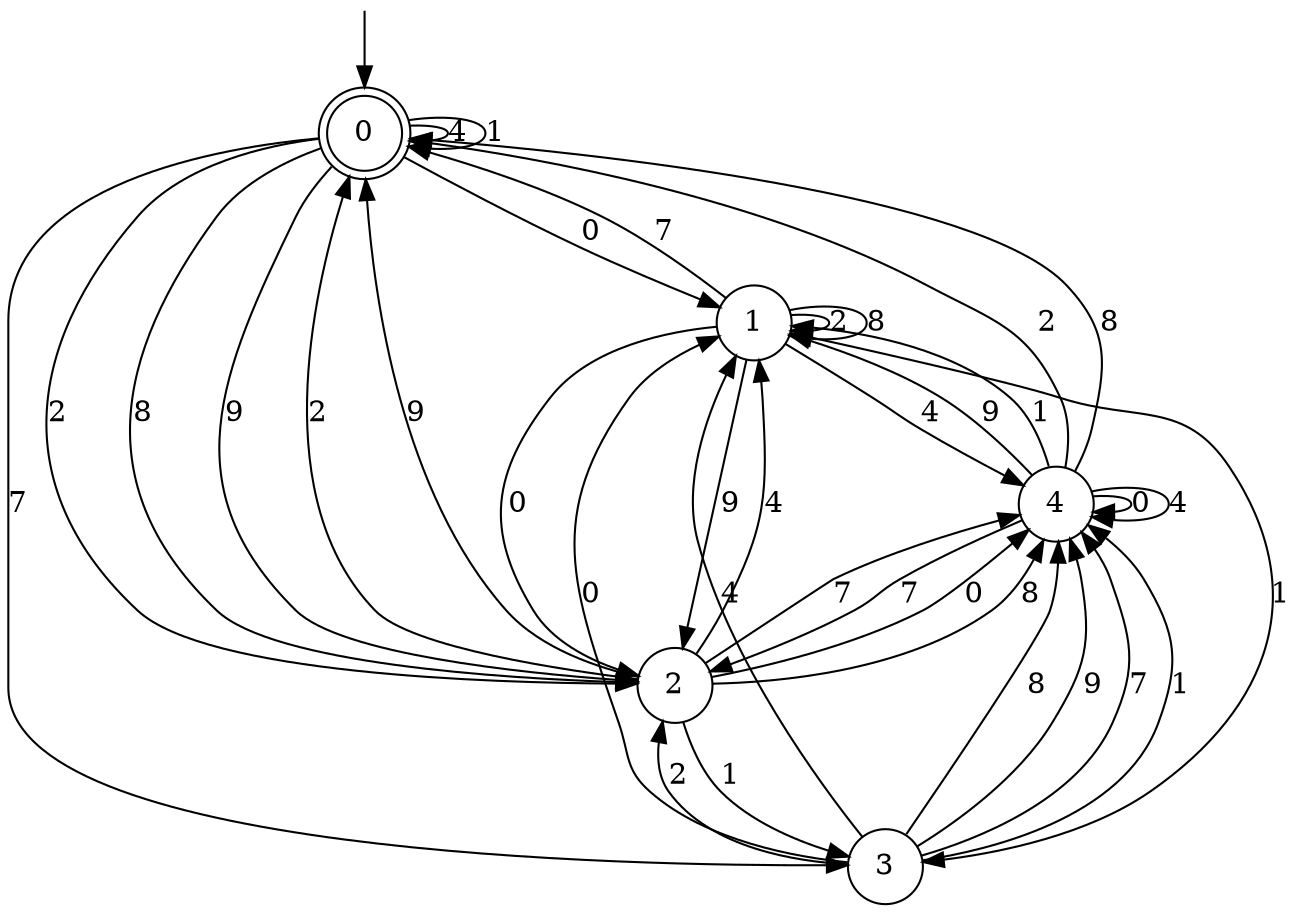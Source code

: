 digraph g {

	s0 [shape="doublecircle" label="0"];
	s1 [shape="circle" label="1"];
	s2 [shape="circle" label="2"];
	s3 [shape="circle" label="3"];
	s4 [shape="circle" label="4"];
	s0 -> s1 [label="0"];
	s0 -> s2 [label="2"];
	s0 -> s2 [label="8"];
	s0 -> s2 [label="9"];
	s0 -> s0 [label="4"];
	s0 -> s3 [label="7"];
	s0 -> s0 [label="1"];
	s1 -> s2 [label="0"];
	s1 -> s1 [label="2"];
	s1 -> s1 [label="8"];
	s1 -> s2 [label="9"];
	s1 -> s4 [label="4"];
	s1 -> s0 [label="7"];
	s1 -> s3 [label="1"];
	s2 -> s4 [label="0"];
	s2 -> s0 [label="2"];
	s2 -> s4 [label="8"];
	s2 -> s0 [label="9"];
	s2 -> s1 [label="4"];
	s2 -> s4 [label="7"];
	s2 -> s3 [label="1"];
	s3 -> s1 [label="0"];
	s3 -> s2 [label="2"];
	s3 -> s4 [label="8"];
	s3 -> s4 [label="9"];
	s3 -> s1 [label="4"];
	s3 -> s4 [label="7"];
	s3 -> s4 [label="1"];
	s4 -> s4 [label="0"];
	s4 -> s0 [label="2"];
	s4 -> s0 [label="8"];
	s4 -> s1 [label="9"];
	s4 -> s4 [label="4"];
	s4 -> s2 [label="7"];
	s4 -> s1 [label="1"];

__start0 [label="" shape="none" width="0" height="0"];
__start0 -> s0;

}
